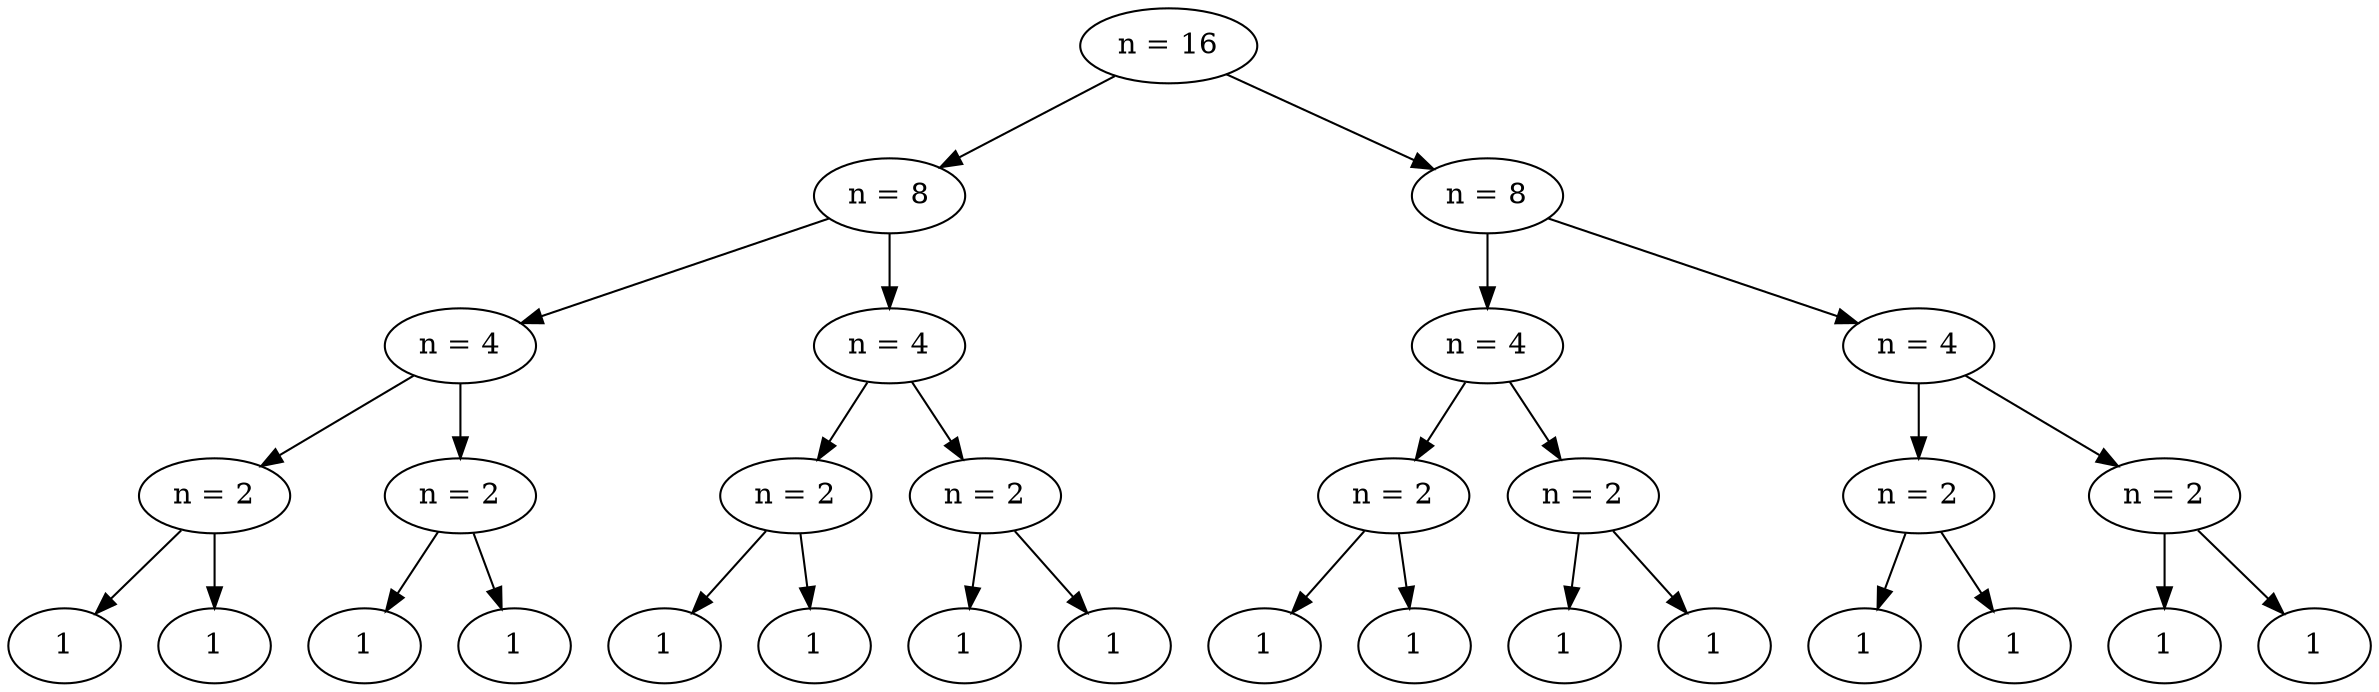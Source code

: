 digraph RecursiveTree {
Node0 [label="n = 16"];
Node0 -> Node1;
Node1 [label="n = 8"];
Node1 -> Node2;
Node2 [label="n = 4"];
Node2 -> Node3;
Node3 [label="n = 2"];
Node3 -> Node4;
Node4 [label="1"];
Node3 -> Node5;
Node5 [label="1"];
Node2 -> Node6;
Node6 [label="n = 2"];
Node6 -> Node7;
Node7 [label="1"];
Node6 -> Node8;
Node8 [label="1"];
Node1 -> Node9;
Node9 [label="n = 4"];
Node9 -> Node10;
Node10 [label="n = 2"];
Node10 -> Node11;
Node11 [label="1"];
Node10 -> Node12;
Node12 [label="1"];
Node9 -> Node13;
Node13 [label="n = 2"];
Node13 -> Node14;
Node14 [label="1"];
Node13 -> Node15;
Node15 [label="1"];
Node0 -> Node16;
Node16 [label="n = 8"];
Node16 -> Node17;
Node17 [label="n = 4"];
Node17 -> Node18;
Node18 [label="n = 2"];
Node18 -> Node19;
Node19 [label="1"];
Node18 -> Node20;
Node20 [label="1"];
Node17 -> Node21;
Node21 [label="n = 2"];
Node21 -> Node22;
Node22 [label="1"];
Node21 -> Node23;
Node23 [label="1"];
Node16 -> Node24;
Node24 [label="n = 4"];
Node24 -> Node25;
Node25 [label="n = 2"];
Node25 -> Node26;
Node26 [label="1"];
Node25 -> Node27;
Node27 [label="1"];
Node24 -> Node28;
Node28 [label="n = 2"];
Node28 -> Node29;
Node29 [label="1"];
Node28 -> Node30;
Node30 [label="1"];
}

